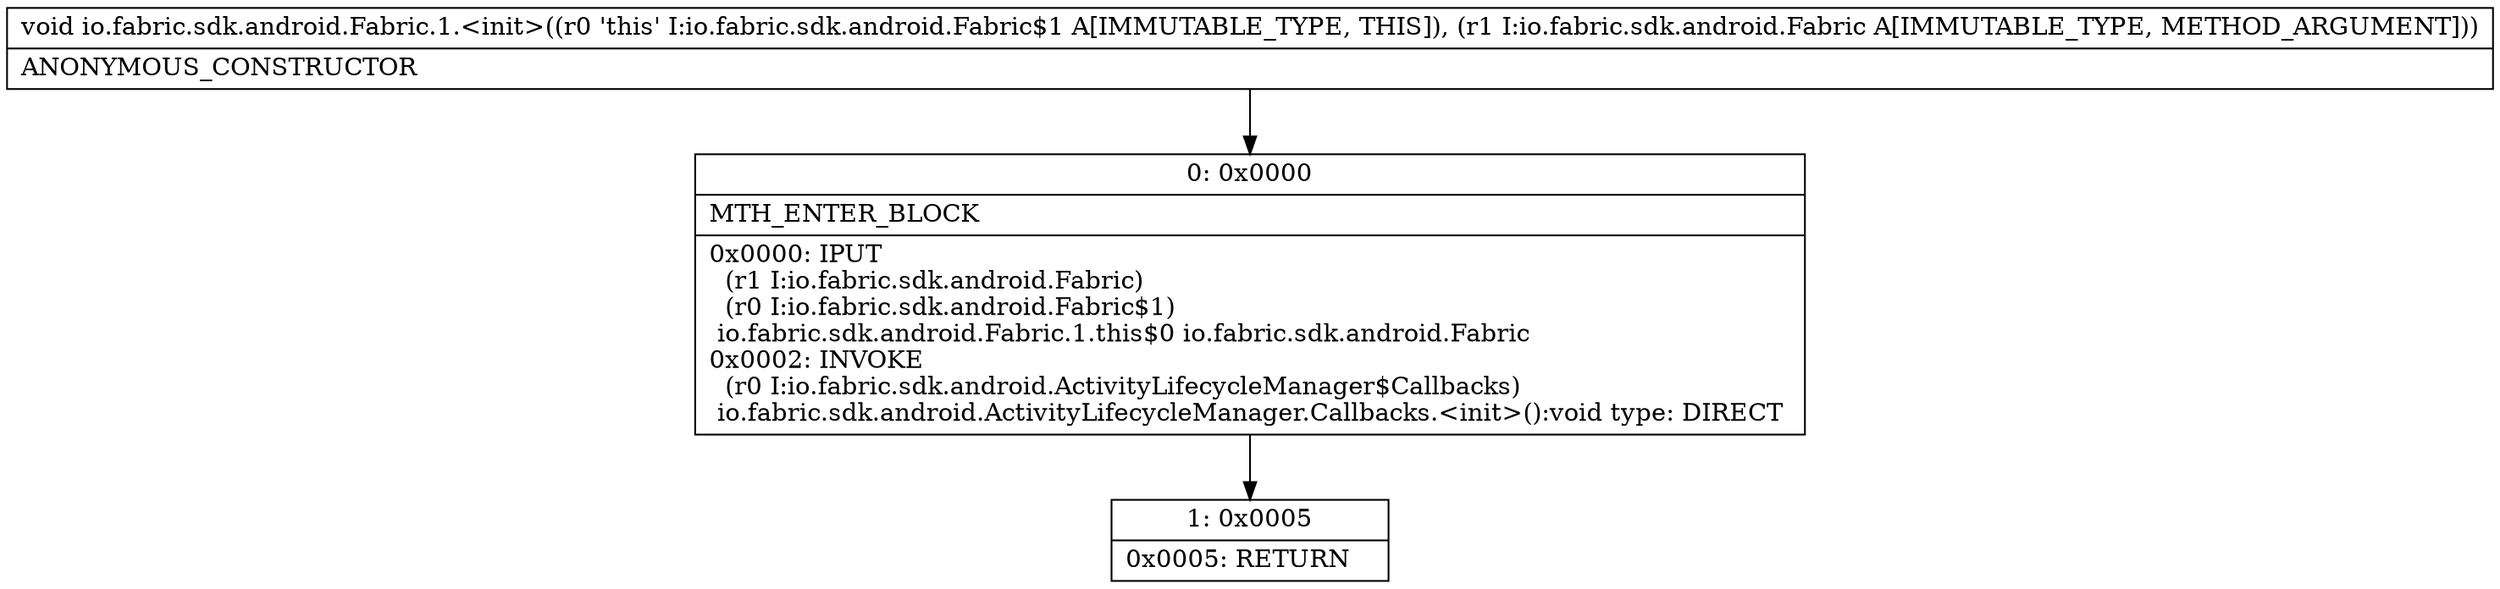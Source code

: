 digraph "CFG forio.fabric.sdk.android.Fabric.1.\<init\>(Lio\/fabric\/sdk\/android\/Fabric;)V" {
Node_0 [shape=record,label="{0\:\ 0x0000|MTH_ENTER_BLOCK\l|0x0000: IPUT  \l  (r1 I:io.fabric.sdk.android.Fabric)\l  (r0 I:io.fabric.sdk.android.Fabric$1)\l io.fabric.sdk.android.Fabric.1.this$0 io.fabric.sdk.android.Fabric \l0x0002: INVOKE  \l  (r0 I:io.fabric.sdk.android.ActivityLifecycleManager$Callbacks)\l io.fabric.sdk.android.ActivityLifecycleManager.Callbacks.\<init\>():void type: DIRECT \l}"];
Node_1 [shape=record,label="{1\:\ 0x0005|0x0005: RETURN   \l}"];
MethodNode[shape=record,label="{void io.fabric.sdk.android.Fabric.1.\<init\>((r0 'this' I:io.fabric.sdk.android.Fabric$1 A[IMMUTABLE_TYPE, THIS]), (r1 I:io.fabric.sdk.android.Fabric A[IMMUTABLE_TYPE, METHOD_ARGUMENT]))  | ANONYMOUS_CONSTRUCTOR\l}"];
MethodNode -> Node_0;
Node_0 -> Node_1;
}

